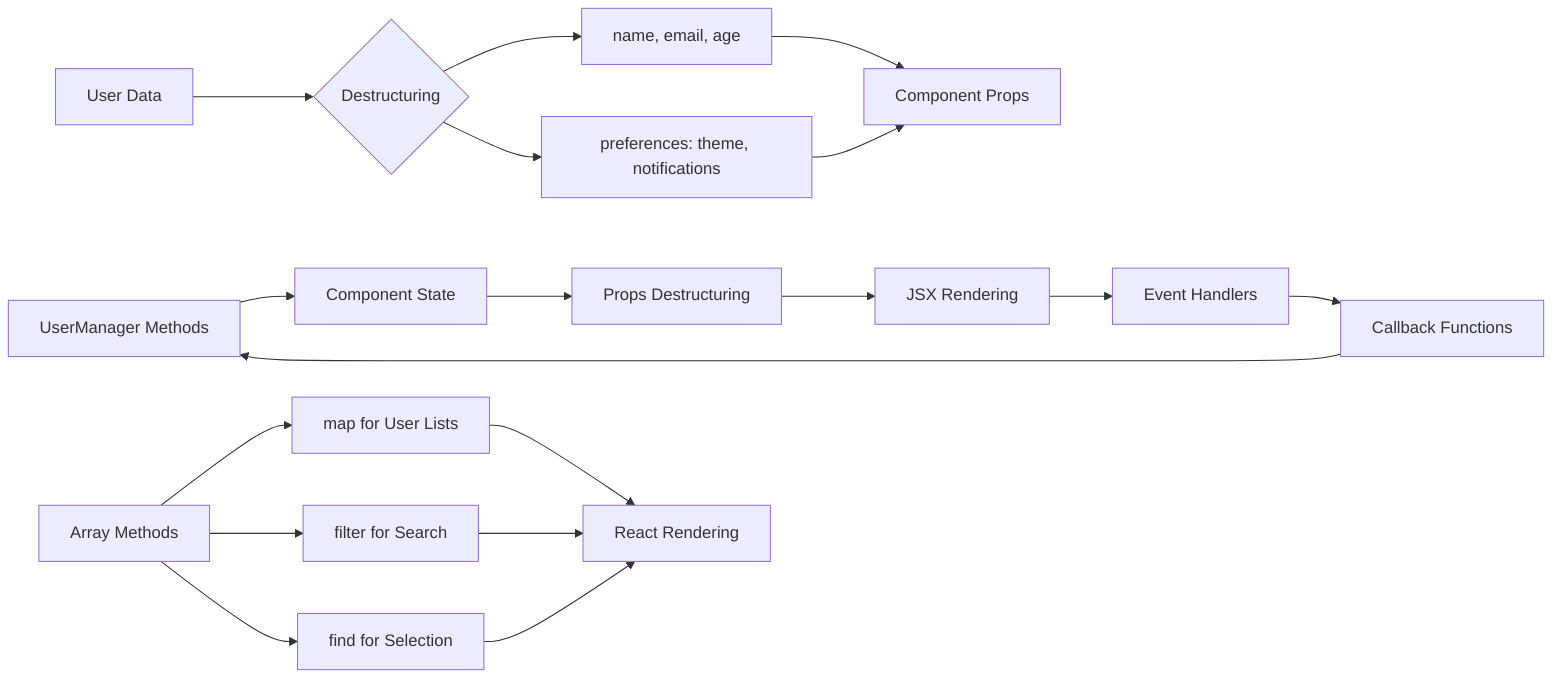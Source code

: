 %% Challenge 1: React Integration Flow
graph LR
    A[UserManager Methods] --> B[Component State]
    B --> C[Props Destructuring]
    C --> D[JSX Rendering]
    D --> E[Event Handlers]
    E --> F[Callback Functions]
    F --> A
    
    G[User Data] --> H{Destructuring}
    H --> I[name, email, age]
    H --> J[preferences: theme, notifications]
    I --> K[Component Props]
    J --> K
    
    L[Array Methods] --> M[map for User Lists]
    L --> N[filter for Search]
    L --> O[find for Selection]
    M --> P[React Rendering]
    N --> P
    O --> P